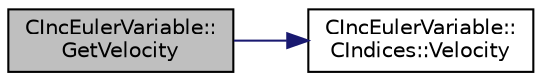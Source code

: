 digraph "CIncEulerVariable::GetVelocity"
{
 // LATEX_PDF_SIZE
  edge [fontname="Helvetica",fontsize="10",labelfontname="Helvetica",labelfontsize="10"];
  node [fontname="Helvetica",fontsize="10",shape=record];
  rankdir="LR";
  Node1 [label="CIncEulerVariable::\lGetVelocity",height=0.2,width=0.4,color="black", fillcolor="grey75", style="filled", fontcolor="black",tooltip="Get the velocity of the flow."];
  Node1 -> Node2 [color="midnightblue",fontsize="10",style="solid",fontname="Helvetica"];
  Node2 [label="CIncEulerVariable::\lCIndices::Velocity",height=0.2,width=0.4,color="black", fillcolor="white", style="filled",URL="$structCIncEulerVariable_1_1CIndices.html#a7647384f74834ba66cdeb1e4a54853da",tooltip=" "];
}
